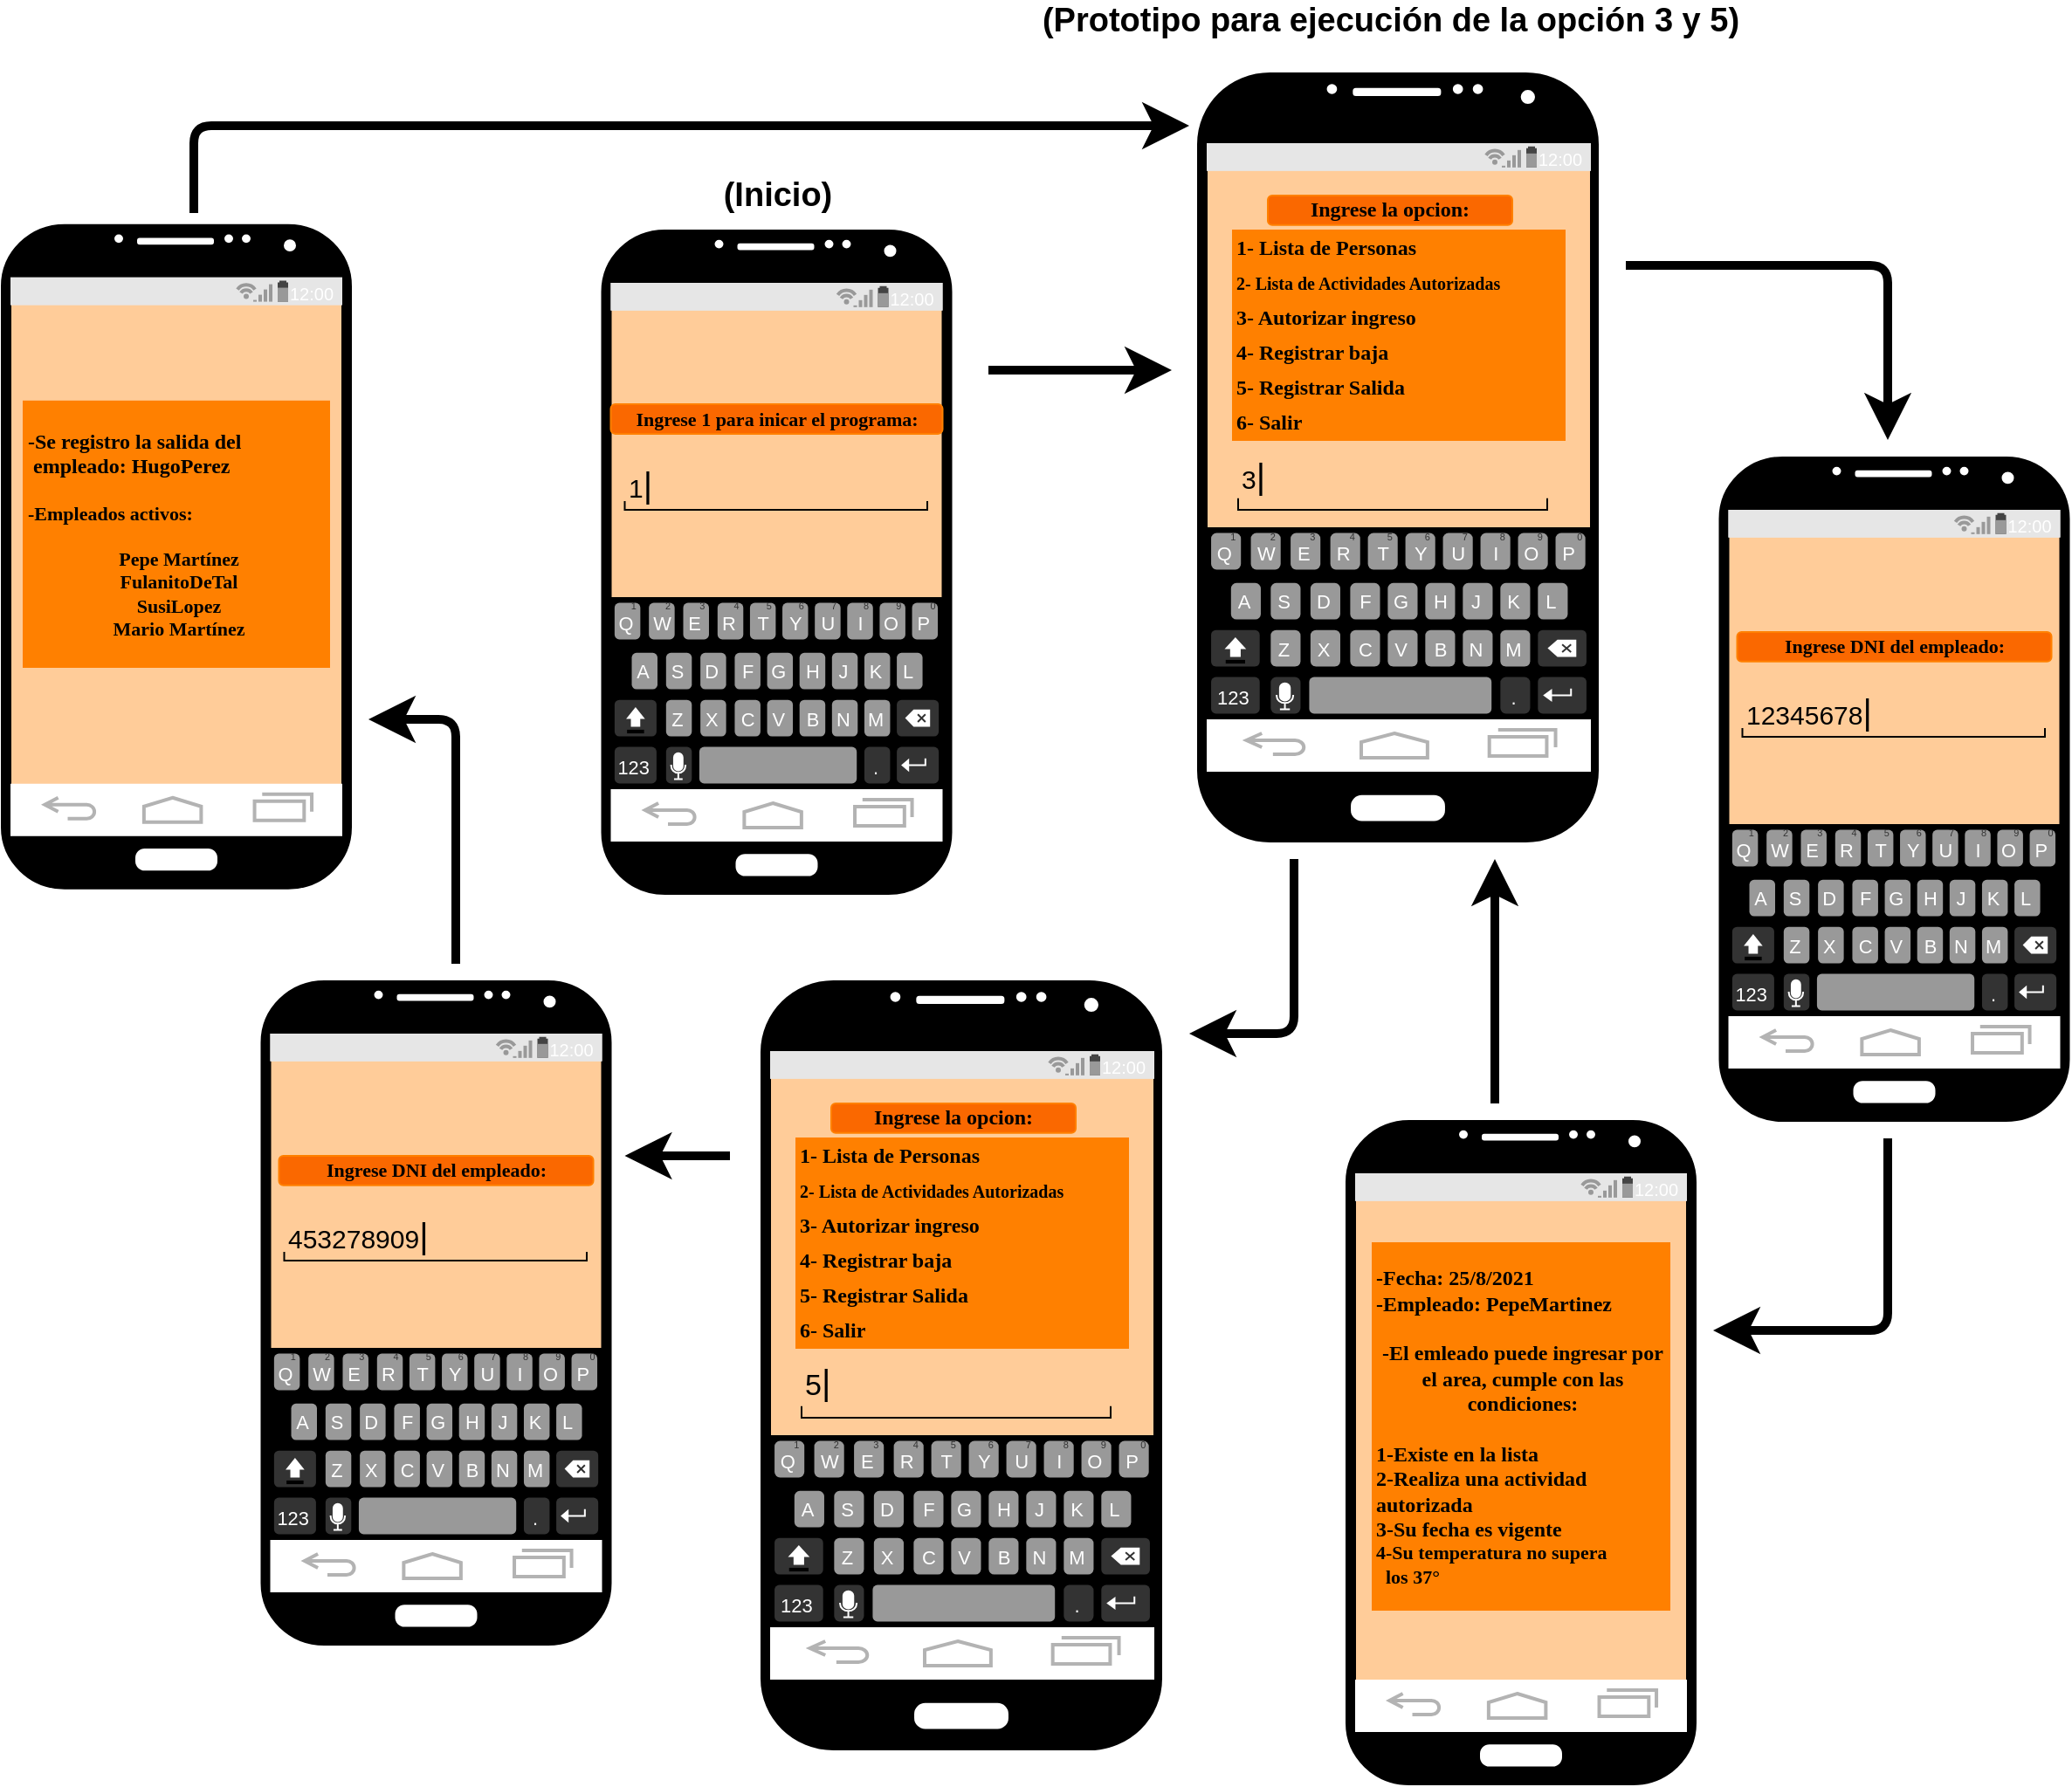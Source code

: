 <mxfile version="14.8.3" type="device"><diagram id="oMSoUyQIn_OSTdulD3aR" name="Page-1"><mxGraphModel dx="2067" dy="1812" grid="1" gridSize="10" guides="1" tooltips="1" connect="1" arrows="1" fold="1" page="1" pageScale="1" pageWidth="827" pageHeight="1169" math="0" shadow="0"><root><mxCell id="0"/><mxCell id="1" parent="0"/><mxCell id="v7MThP7BQ5pMdIxvrV3k-1" value="" style="verticalLabelPosition=bottom;verticalAlign=top;html=1;shadow=0;dashed=0;strokeWidth=1;shape=mxgraph.android.phone2;fontColor=#333333;fillColor=#000000;" parent="1" vertex="1"><mxGeometry x="-196.25" y="130" width="200" height="380" as="geometry"/></mxCell><mxCell id="iAss60L_p7hu2wlEiDMl-1" value="" style="swimlane;startSize=0;strokeColor=none;fillColor=#FF0000;" parent="1" vertex="1"><mxGeometry x="-191.25" y="160" width="210" height="320" as="geometry"/></mxCell><mxCell id="iAss60L_p7hu2wlEiDMl-2" value="" style="whiteSpace=wrap;html=1;fillColor=#FFCC99;" parent="iAss60L_p7hu2wlEiDMl-1" vertex="1"><mxGeometry width="190" height="320" as="geometry"/></mxCell><mxCell id="v7MThP7BQ5pMdIxvrV3k-7" value="" style="verticalLabelPosition=bottom;verticalAlign=top;html=1;shadow=0;dashed=0;strokeWidth=2;shape=mxgraph.android.navigation_bar_1;fillColor=#FFFFFF;strokeColor=#B3B3B3;" parent="iAss60L_p7hu2wlEiDMl-1" vertex="1"><mxGeometry y="290" width="190" height="30" as="geometry"/></mxCell><mxCell id="iAss60L_p7hu2wlEiDMl-3" value="&lt;font face=&quot;Comic Sans MS&quot; size=&quot;1&quot;&gt;&lt;b style=&quot;font-size: 11px&quot;&gt;Ingrese 1 para inicar el programa:&lt;/b&gt;&lt;/font&gt;" style="text;html=1;strokeColor=none;fillColor=none;align=center;verticalAlign=middle;whiteSpace=wrap;rounded=0;" parent="iAss60L_p7hu2wlEiDMl-1" vertex="1"><mxGeometry x="-8.75" y="60" width="207.5" height="36" as="geometry"/></mxCell><mxCell id="iAss60L_p7hu2wlEiDMl-5" value="" style="verticalLabelPosition=bottom;verticalAlign=top;html=1;shadow=0;dashed=0;strokeWidth=1;shape=mxgraph.android.keyboard;fillColor=#E6E6E6;strokeColor=#B3B3B3;" parent="iAss60L_p7hu2wlEiDMl-1" vertex="1"><mxGeometry y="180" width="190" height="110" as="geometry"/></mxCell><mxCell id="iAss60L_p7hu2wlEiDMl-43" value="&lt;b style=&quot;font-family: &amp;#34;comic sans ms&amp;#34; ; font-size: 11px&quot;&gt;Ingrese 1 para inicar el programa:&lt;/b&gt;" style="rounded=1;html=1;shadow=0;dashed=0;whiteSpace=wrap;fontSize=10;fillColor=#fa6800;align=center;fontColor=#000000;strokeColor=#FF8000;" parent="iAss60L_p7hu2wlEiDMl-1" vertex="1"><mxGeometry y="69.56" width="190" height="16.88" as="geometry"/></mxCell><mxCell id="iAss60L_p7hu2wlEiDMl-4" value="" style="strokeWidth=1;html=1;shadow=0;dashed=0;shape=mxgraph.android.statusBar;align=center;fontColor=#ffffff;fontSize=10;fillColor=#E6E6E6;strokeColor=#999999;" parent="1" vertex="1"><mxGeometry x="-191.25" y="160" width="190" height="15.82" as="geometry"/></mxCell><mxCell id="iAss60L_p7hu2wlEiDMl-6" value="&lt;font style=&quot;font-size: 15px&quot;&gt;1&lt;/font&gt;&lt;font style=&quot;font-size: 20px&quot;&gt;|&lt;/font&gt;" style="strokeWidth=1;html=1;shadow=0;shape=mxgraph.android.textfield;align=left;pointerEvents=1;fillColor=#E6E6E6;" parent="1" vertex="1"><mxGeometry x="-183.25" y="260" width="173.25" height="30" as="geometry"/></mxCell><mxCell id="iAss60L_p7hu2wlEiDMl-16" value="" style="verticalLabelPosition=bottom;verticalAlign=top;html=1;shadow=0;dashed=0;strokeWidth=1;shape=mxgraph.android.phone2;fontColor=#333333;fillColor=#000000;" parent="1" vertex="1"><mxGeometry x="145" y="40" width="229" height="440" as="geometry"/></mxCell><mxCell id="iAss60L_p7hu2wlEiDMl-17" value="" style="swimlane;startSize=0;strokeColor=none;fillColor=#FF0000;" parent="1" vertex="1"><mxGeometry x="140" y="130" width="230" height="320" as="geometry"/></mxCell><mxCell id="iAss60L_p7hu2wlEiDMl-18" value="" style="whiteSpace=wrap;html=1;fillColor=#FFCC99;" parent="iAss60L_p7hu2wlEiDMl-17" vertex="1"><mxGeometry x="10" y="-45" width="220" height="355" as="geometry"/></mxCell><mxCell id="iAss60L_p7hu2wlEiDMl-22" value="" style="strokeWidth=1;html=1;shadow=0;dashed=0;shape=mxgraph.android.statusBar;align=center;fontColor=#ffffff;fontSize=10;fillColor=#E6E6E6;strokeColor=#999999;" parent="iAss60L_p7hu2wlEiDMl-17" vertex="1"><mxGeometry x="10" y="-50" width="220" height="15.82" as="geometry"/></mxCell><mxCell id="iAss60L_p7hu2wlEiDMl-19" value="" style="verticalLabelPosition=bottom;verticalAlign=top;html=1;shadow=0;dashed=0;strokeWidth=2;shape=mxgraph.android.navigation_bar_1;fillColor=#FFFFFF;strokeColor=#B3B3B3;" parent="iAss60L_p7hu2wlEiDMl-17" vertex="1"><mxGeometry x="10" y="280" width="220" height="30" as="geometry"/></mxCell><mxCell id="iAss60L_p7hu2wlEiDMl-21" value="" style="verticalLabelPosition=bottom;verticalAlign=top;html=1;shadow=0;dashed=0;strokeWidth=1;shape=mxgraph.android.keyboard;fillColor=#E6E6E6;strokeColor=#B3B3B3;" parent="iAss60L_p7hu2wlEiDMl-17" vertex="1"><mxGeometry x="10" y="170" width="220" height="110" as="geometry"/></mxCell><mxCell id="iAss60L_p7hu2wlEiDMl-25" value="&lt;font face=&quot;Comic Sans MS&quot; size=&quot;1&quot; color=&quot;#000000&quot;&gt;&lt;span style=&quot;font-size: 12px&quot;&gt;&lt;b&gt;1- Lista de Personas&lt;/b&gt;&lt;/span&gt;&lt;/font&gt;" style="whiteSpace=wrap;html=1;shadow=0;dashed=0;fontSize=10;align=left;fontColor=#000000;strokeColor=#FF8000;fillColor=#FF8000;" parent="iAss60L_p7hu2wlEiDMl-17" vertex="1"><mxGeometry x="25" width="190" height="20" as="geometry"/></mxCell><mxCell id="iAss60L_p7hu2wlEiDMl-28" value="&lt;font face=&quot;Comic Sans MS&quot; size=&quot;1&quot; color=&quot;#000000&quot;&gt;&lt;b style=&quot;font-size: 12px&quot;&gt;4- Registrar baja&lt;/b&gt;&lt;/font&gt;" style="whiteSpace=wrap;html=1;shadow=0;dashed=0;fontSize=10;align=left;fontColor=#000000;strokeColor=#FF8000;fillColor=#FF8000;" parent="iAss60L_p7hu2wlEiDMl-17" vertex="1"><mxGeometry x="25" y="60" width="190" height="20" as="geometry"/></mxCell><mxCell id="iAss60L_p7hu2wlEiDMl-29" value="&lt;font face=&quot;Comic Sans MS&quot; size=&quot;1&quot; color=&quot;#000000&quot;&gt;&lt;b style=&quot;font-size: 12px&quot;&gt;5- Registrar Salida&lt;/b&gt;&lt;/font&gt;" style="whiteSpace=wrap;html=1;shadow=0;dashed=0;fontSize=10;align=left;fontColor=#000000;strokeColor=#FF8000;fillColor=#FF8000;" parent="iAss60L_p7hu2wlEiDMl-17" vertex="1"><mxGeometry x="25" y="80" width="190" height="20" as="geometry"/></mxCell><mxCell id="iAss60L_p7hu2wlEiDMl-30" value="&lt;font face=&quot;Comic Sans MS&quot; size=&quot;1&quot; color=&quot;#000000&quot;&gt;&lt;b style=&quot;font-size: 12px&quot;&gt;6- Salir&lt;/b&gt;&lt;/font&gt;" style="whiteSpace=wrap;html=1;shadow=0;dashed=0;fontSize=10;align=left;fontColor=#000000;strokeColor=#FF8000;fillColor=#FF8000;" parent="iAss60L_p7hu2wlEiDMl-17" vertex="1"><mxGeometry x="25" y="100" width="190" height="20" as="geometry"/></mxCell><mxCell id="iAss60L_p7hu2wlEiDMl-32" value="&lt;font face=&quot;Comic Sans MS&quot; size=&quot;1&quot; color=&quot;#000000&quot;&gt;&lt;span style=&quot;font-size: 12px&quot;&gt;&lt;b&gt;1- Lista de Personas&lt;/b&gt;&lt;/span&gt;&lt;/font&gt;" style="whiteSpace=wrap;html=1;shadow=0;dashed=0;fontSize=10;align=left;fontColor=#000000;strokeColor=#FF8000;fillColor=#FF8000;" parent="iAss60L_p7hu2wlEiDMl-17" vertex="1"><mxGeometry x="25" width="190" height="20" as="geometry"/></mxCell><mxCell id="iAss60L_p7hu2wlEiDMl-33" value="&lt;font face=&quot;Comic Sans MS&quot; size=&quot;1&quot; color=&quot;#000000&quot;&gt;&lt;b&gt;2- Lista de Actividades Autorizadas&lt;/b&gt;&lt;/font&gt;" style="whiteSpace=wrap;html=1;shadow=0;dashed=0;fontSize=10;align=left;fontColor=#000000;strokeColor=#FF8000;fillColor=#FF8000;" parent="iAss60L_p7hu2wlEiDMl-17" vertex="1"><mxGeometry x="25" y="20" width="190" height="20" as="geometry"/></mxCell><mxCell id="iAss60L_p7hu2wlEiDMl-34" value="&lt;font face=&quot;Comic Sans MS&quot; size=&quot;1&quot; color=&quot;#000000&quot;&gt;&lt;b style=&quot;font-size: 12px&quot;&gt;3- Autorizar ingreso&lt;/b&gt;&lt;/font&gt;" style="whiteSpace=wrap;html=1;shadow=0;dashed=0;fontSize=10;align=left;fontColor=#000000;strokeColor=#FF8000;fillColor=#FF8000;" parent="iAss60L_p7hu2wlEiDMl-17" vertex="1"><mxGeometry x="25" y="40" width="190" height="20" as="geometry"/></mxCell><mxCell id="iAss60L_p7hu2wlEiDMl-35" value="&lt;font face=&quot;Comic Sans MS&quot; size=&quot;1&quot; color=&quot;#000000&quot;&gt;&lt;b style=&quot;font-size: 12px&quot;&gt;4- Registrar baja&lt;/b&gt;&lt;/font&gt;" style="whiteSpace=wrap;html=1;shadow=0;dashed=0;fontSize=10;align=left;fontColor=#000000;strokeColor=#FF8000;fillColor=#FF8000;" parent="iAss60L_p7hu2wlEiDMl-17" vertex="1"><mxGeometry x="25" y="60" width="190" height="20" as="geometry"/></mxCell><mxCell id="iAss60L_p7hu2wlEiDMl-36" value="&lt;font face=&quot;Comic Sans MS&quot; size=&quot;1&quot; color=&quot;#000000&quot;&gt;&lt;span style=&quot;font-size: 12px&quot;&gt;&lt;b&gt;1- Lista de Personas&lt;/b&gt;&lt;/span&gt;&lt;/font&gt;" style="whiteSpace=wrap;html=1;shadow=0;dashed=0;fontSize=10;align=left;fontColor=#000000;strokeColor=#FF8000;fillColor=#FF8000;" parent="iAss60L_p7hu2wlEiDMl-17" vertex="1"><mxGeometry x="25" width="190" height="20" as="geometry"/></mxCell><mxCell id="iAss60L_p7hu2wlEiDMl-37" value="&lt;font face=&quot;Comic Sans MS&quot; size=&quot;1&quot; color=&quot;#000000&quot;&gt;&lt;b&gt;2- Lista de Actividades Autorizadas&lt;/b&gt;&lt;/font&gt;" style="whiteSpace=wrap;html=1;shadow=0;dashed=0;fontSize=10;align=left;fontColor=#000000;strokeColor=#FF8000;fillColor=#FF8000;" parent="iAss60L_p7hu2wlEiDMl-17" vertex="1"><mxGeometry x="25" y="20" width="190" height="20" as="geometry"/></mxCell><mxCell id="iAss60L_p7hu2wlEiDMl-38" value="&lt;font face=&quot;Comic Sans MS&quot; size=&quot;1&quot; color=&quot;#000000&quot;&gt;&lt;b style=&quot;font-size: 12px&quot;&gt;3- Autorizar ingreso&lt;/b&gt;&lt;/font&gt;" style="whiteSpace=wrap;html=1;shadow=0;dashed=0;fontSize=10;align=left;fontColor=#000000;strokeColor=#FF8000;fillColor=#FF8000;" parent="iAss60L_p7hu2wlEiDMl-17" vertex="1"><mxGeometry x="25" y="40" width="190" height="20" as="geometry"/></mxCell><mxCell id="iAss60L_p7hu2wlEiDMl-39" value="&lt;font face=&quot;Comic Sans MS&quot; size=&quot;1&quot; color=&quot;#000000&quot;&gt;&lt;b style=&quot;font-size: 12px&quot;&gt;4- Registrar baja&lt;/b&gt;&lt;/font&gt;" style="whiteSpace=wrap;html=1;shadow=0;dashed=0;fontSize=10;align=left;fontColor=#000000;strokeColor=#FF8000;fillColor=#FF8000;" parent="iAss60L_p7hu2wlEiDMl-17" vertex="1"><mxGeometry x="25" y="60" width="190" height="20" as="geometry"/></mxCell><mxCell id="iAss60L_p7hu2wlEiDMl-40" value="&lt;font face=&quot;Comic Sans MS&quot; size=&quot;1&quot; color=&quot;#000000&quot;&gt;&lt;b style=&quot;font-size: 12px&quot;&gt;5- Registrar Salida&lt;/b&gt;&lt;/font&gt;" style="whiteSpace=wrap;html=1;shadow=0;dashed=0;fontSize=10;align=left;fontColor=#000000;strokeColor=#FF8000;fillColor=#FF8000;" parent="iAss60L_p7hu2wlEiDMl-17" vertex="1"><mxGeometry x="25" y="80" width="190" height="20" as="geometry"/></mxCell><mxCell id="iAss60L_p7hu2wlEiDMl-26" value="&lt;font face=&quot;Comic Sans MS&quot; size=&quot;1&quot; color=&quot;#000000&quot;&gt;&lt;b&gt;2- Lista de Actividades Autorizadas&lt;/b&gt;&lt;/font&gt;" style="whiteSpace=wrap;html=1;shadow=0;dashed=0;fontSize=10;align=left;fontColor=#000000;strokeColor=#FF8000;fillColor=#FF8000;" parent="iAss60L_p7hu2wlEiDMl-17" vertex="1"><mxGeometry x="25" y="20" width="190" height="20" as="geometry"/></mxCell><mxCell id="iAss60L_p7hu2wlEiDMl-27" value="&lt;font face=&quot;Comic Sans MS&quot; size=&quot;1&quot; color=&quot;#000000&quot;&gt;&lt;b style=&quot;font-size: 12px&quot;&gt;3- Autorizar ingreso&lt;/b&gt;&lt;/font&gt;" style="whiteSpace=wrap;html=1;shadow=0;dashed=0;fontSize=10;align=left;fontColor=#000000;strokeColor=#FF8000;fillColor=#FF8000;" parent="iAss60L_p7hu2wlEiDMl-17" vertex="1"><mxGeometry x="25" y="40" width="190" height="20" as="geometry"/></mxCell><mxCell id="iAss60L_p7hu2wlEiDMl-23" value="&lt;font style=&quot;font-size: 15px&quot;&gt;3&lt;/font&gt;&lt;font style=&quot;font-size: 20px&quot;&gt;|&lt;/font&gt;" style="strokeWidth=1;html=1;shadow=0;shape=mxgraph.android.textfield;align=left;pointerEvents=1;fillColor=#E6E6E6;" parent="1" vertex="1"><mxGeometry x="168" y="250" width="177" height="40" as="geometry"/></mxCell><mxCell id="iAss60L_p7hu2wlEiDMl-42" value="&lt;b style=&quot;color: rgb(0 , 0 , 0) ; font-family: &amp;#34;comic sans ms&amp;#34; ; font-size: 12px&quot;&gt;Ingrese la opcion:&lt;/b&gt;" style="rounded=1;html=1;shadow=0;dashed=0;whiteSpace=wrap;fontSize=10;fillColor=#fa6800;align=center;fontColor=#000000;strokeColor=#FF8000;" parent="1" vertex="1"><mxGeometry x="185" y="110" width="140" height="16.88" as="geometry"/></mxCell><mxCell id="iAss60L_p7hu2wlEiDMl-45" value="" style="verticalLabelPosition=bottom;verticalAlign=top;html=1;shadow=0;dashed=0;strokeWidth=1;shape=mxgraph.android.phone2;fontColor=#333333;fillColor=#000000;" parent="1" vertex="1"><mxGeometry x="443.75" y="260" width="200" height="380" as="geometry"/></mxCell><mxCell id="iAss60L_p7hu2wlEiDMl-46" value="" style="whiteSpace=wrap;html=1;fillColor=#FFCC99;" parent="1" vertex="1"><mxGeometry x="448.75" y="290" width="190" height="320" as="geometry"/></mxCell><mxCell id="iAss60L_p7hu2wlEiDMl-47" value="" style="verticalLabelPosition=bottom;verticalAlign=top;html=1;shadow=0;dashed=0;strokeWidth=2;shape=mxgraph.android.navigation_bar_1;fillColor=#FFFFFF;strokeColor=#B3B3B3;" parent="1" vertex="1"><mxGeometry x="448.75" y="580" width="190" height="30" as="geometry"/></mxCell><mxCell id="iAss60L_p7hu2wlEiDMl-49" value="" style="verticalLabelPosition=bottom;verticalAlign=top;html=1;shadow=0;dashed=0;strokeWidth=1;shape=mxgraph.android.keyboard;fillColor=#E6E6E6;strokeColor=#B3B3B3;" parent="1" vertex="1"><mxGeometry x="448.75" y="470" width="190" height="110" as="geometry"/></mxCell><mxCell id="iAss60L_p7hu2wlEiDMl-50" value="&lt;font face=&quot;comic sans ms&quot;&gt;&lt;span style=&quot;font-size: 11px&quot;&gt;&lt;b&gt;Ingrese DNI del empleado:&lt;/b&gt;&lt;/span&gt;&lt;/font&gt;" style="rounded=1;html=1;shadow=0;dashed=0;whiteSpace=wrap;fontSize=10;fillColor=#fa6800;align=center;fontColor=#000000;strokeColor=#FF8000;" parent="1" vertex="1"><mxGeometry x="453.75" y="360" width="180" height="16.88" as="geometry"/></mxCell><mxCell id="iAss60L_p7hu2wlEiDMl-51" value="" style="strokeWidth=1;html=1;shadow=0;dashed=0;shape=mxgraph.android.statusBar;align=center;fontColor=#ffffff;fontSize=10;fillColor=#E6E6E6;strokeColor=#999999;" parent="1" vertex="1"><mxGeometry x="448.75" y="290" width="190" height="15.82" as="geometry"/></mxCell><mxCell id="iAss60L_p7hu2wlEiDMl-52" value="&lt;font style=&quot;font-size: 15px&quot;&gt;12345678&lt;/font&gt;&lt;font style=&quot;font-size: 20px&quot;&gt;|&lt;/font&gt;" style="strokeWidth=1;html=1;shadow=0;shape=mxgraph.android.textfield;align=left;pointerEvents=1;fillColor=#E6E6E6;" parent="1" vertex="1"><mxGeometry x="456.75" y="390" width="173.25" height="30" as="geometry"/></mxCell><mxCell id="iAss60L_p7hu2wlEiDMl-55" value="" style="verticalLabelPosition=bottom;verticalAlign=top;html=1;shadow=0;dashed=0;strokeWidth=1;shape=mxgraph.android.phone2;fontColor=#333333;fillColor=#000000;" parent="1" vertex="1"><mxGeometry x="230" y="640" width="200" height="380" as="geometry"/></mxCell><mxCell id="iAss60L_p7hu2wlEiDMl-56" value="" style="whiteSpace=wrap;html=1;fillColor=#FFCC99;" parent="1" vertex="1"><mxGeometry x="235" y="670" width="190" height="320" as="geometry"/></mxCell><mxCell id="iAss60L_p7hu2wlEiDMl-57" value="" style="verticalLabelPosition=bottom;verticalAlign=top;html=1;shadow=0;dashed=0;strokeWidth=2;shape=mxgraph.android.navigation_bar_1;fillColor=#FFFFFF;strokeColor=#B3B3B3;" parent="1" vertex="1"><mxGeometry x="235" y="960" width="190" height="30" as="geometry"/></mxCell><mxCell id="iAss60L_p7hu2wlEiDMl-60" value="" style="strokeWidth=1;html=1;shadow=0;dashed=0;shape=mxgraph.android.statusBar;align=center;fontColor=#ffffff;fontSize=10;fillColor=#E6E6E6;strokeColor=#999999;" parent="1" vertex="1"><mxGeometry x="235" y="670" width="190" height="15.82" as="geometry"/></mxCell><mxCell id="iAss60L_p7hu2wlEiDMl-64" value="&lt;div&gt;&lt;b style=&quot;font-family: &amp;#34;comic sans ms&amp;#34; ; font-size: 12px&quot;&gt;-Fecha: 25/8/2021&amp;nbsp;&lt;/b&gt;&lt;/div&gt;&lt;div style=&quot;font-size: 12px&quot;&gt;&lt;font face=&quot;comic sans ms&quot;&gt;&lt;b&gt;-Empleado: PepeMartinez&lt;/b&gt;&lt;/font&gt;&lt;/div&gt;&lt;div style=&quot;font-size: 12px&quot;&gt;&lt;font face=&quot;comic sans ms&quot;&gt;&lt;b&gt;&lt;br&gt;&lt;/b&gt;&lt;/font&gt;&lt;/div&gt;&lt;div style=&quot;text-align: center&quot;&gt;&lt;font face=&quot;comic sans ms&quot;&gt;&lt;span style=&quot;font-size: 12px&quot;&gt;&lt;b&gt;-El emleado puede ingresar por el area, cumple con las condiciones:&lt;/b&gt;&lt;/span&gt;&lt;/font&gt;&lt;/div&gt;&lt;div&gt;&lt;font face=&quot;comic sans ms&quot;&gt;&lt;span style=&quot;font-size: 12px&quot;&gt;&lt;b&gt;&lt;br&gt;&lt;/b&gt;&lt;/span&gt;&lt;/font&gt;&lt;/div&gt;&lt;div&gt;&lt;font face=&quot;comic sans ms&quot;&gt;&lt;span style=&quot;font-size: 12px&quot;&gt;&lt;b&gt;1-Existe en la lista&lt;/b&gt;&lt;/span&gt;&lt;/font&gt;&lt;/div&gt;&lt;div&gt;&lt;font face=&quot;comic sans ms&quot;&gt;&lt;span style=&quot;font-size: 12px&quot;&gt;&lt;b&gt;2-Realiza una actividad autorizada&lt;/b&gt;&lt;/span&gt;&lt;/font&gt;&lt;/div&gt;&lt;div&gt;&lt;font face=&quot;comic sans ms&quot;&gt;&lt;span style=&quot;font-size: 12px&quot;&gt;&lt;b&gt;3-Su fecha es vigente&lt;/b&gt;&lt;/span&gt;&lt;/font&gt;&lt;/div&gt;&lt;div&gt;&lt;font face=&quot;comic sans ms&quot; size=&quot;1&quot;&gt;&lt;b style=&quot;font-size: 11px&quot;&gt;4-Su temperatura no supera&amp;nbsp; &amp;nbsp; &amp;nbsp; &amp;nbsp; &amp;nbsp; &amp;nbsp; &amp;nbsp; los 37°&lt;/b&gt;&lt;/font&gt;&lt;/div&gt;" style="whiteSpace=wrap;html=1;shadow=0;dashed=0;fontSize=10;align=left;fontColor=#000000;strokeColor=#FF8000;fillColor=#FF8000;" parent="1" vertex="1"><mxGeometry x="245" y="710" width="170" height="210" as="geometry"/></mxCell><mxCell id="iAss60L_p7hu2wlEiDMl-67" value="" style="verticalLabelPosition=bottom;verticalAlign=top;html=1;shadow=0;dashed=0;strokeWidth=1;shape=mxgraph.android.phone2;fontColor=#333333;fillColor=#000000;" parent="1" vertex="1"><mxGeometry x="-105" y="560" width="229" height="440" as="geometry"/></mxCell><mxCell id="iAss60L_p7hu2wlEiDMl-68" value="" style="swimlane;startSize=0;strokeColor=none;fillColor=#FF0000;" parent="1" vertex="1"><mxGeometry x="-110" y="650" width="230" height="320" as="geometry"/></mxCell><mxCell id="iAss60L_p7hu2wlEiDMl-69" value="" style="whiteSpace=wrap;html=1;fillColor=#FFCC99;" parent="iAss60L_p7hu2wlEiDMl-68" vertex="1"><mxGeometry x="10" y="-45" width="220" height="355" as="geometry"/></mxCell><mxCell id="iAss60L_p7hu2wlEiDMl-70" value="" style="strokeWidth=1;html=1;shadow=0;dashed=0;shape=mxgraph.android.statusBar;align=center;fontColor=#ffffff;fontSize=10;fillColor=#E6E6E6;strokeColor=#999999;" parent="iAss60L_p7hu2wlEiDMl-68" vertex="1"><mxGeometry x="10" y="-50" width="220" height="15.82" as="geometry"/></mxCell><mxCell id="iAss60L_p7hu2wlEiDMl-71" value="" style="verticalLabelPosition=bottom;verticalAlign=top;html=1;shadow=0;dashed=0;strokeWidth=2;shape=mxgraph.android.navigation_bar_1;fillColor=#FFFFFF;strokeColor=#B3B3B3;" parent="iAss60L_p7hu2wlEiDMl-68" vertex="1"><mxGeometry x="10" y="280" width="220" height="30" as="geometry"/></mxCell><mxCell id="iAss60L_p7hu2wlEiDMl-72" value="" style="verticalLabelPosition=bottom;verticalAlign=top;html=1;shadow=0;dashed=0;strokeWidth=1;shape=mxgraph.android.keyboard;fillColor=#E6E6E6;strokeColor=#B3B3B3;" parent="iAss60L_p7hu2wlEiDMl-68" vertex="1"><mxGeometry x="10" y="170" width="220" height="110" as="geometry"/></mxCell><mxCell id="iAss60L_p7hu2wlEiDMl-73" value="&lt;font face=&quot;Comic Sans MS&quot; size=&quot;1&quot; color=&quot;#000000&quot;&gt;&lt;span style=&quot;font-size: 12px&quot;&gt;&lt;b&gt;1- Lista de Personas&lt;/b&gt;&lt;/span&gt;&lt;/font&gt;" style="whiteSpace=wrap;html=1;shadow=0;dashed=0;fontSize=10;align=left;fontColor=#000000;strokeColor=#FF8000;fillColor=#FF8000;" parent="iAss60L_p7hu2wlEiDMl-68" vertex="1"><mxGeometry x="25" width="190" height="20" as="geometry"/></mxCell><mxCell id="iAss60L_p7hu2wlEiDMl-74" value="&lt;font face=&quot;Comic Sans MS&quot; size=&quot;1&quot; color=&quot;#000000&quot;&gt;&lt;b style=&quot;font-size: 12px&quot;&gt;4- Registrar baja&lt;/b&gt;&lt;/font&gt;" style="whiteSpace=wrap;html=1;shadow=0;dashed=0;fontSize=10;align=left;fontColor=#000000;strokeColor=#FF8000;fillColor=#FF8000;" parent="iAss60L_p7hu2wlEiDMl-68" vertex="1"><mxGeometry x="25" y="60" width="190" height="20" as="geometry"/></mxCell><mxCell id="iAss60L_p7hu2wlEiDMl-75" value="&lt;font face=&quot;Comic Sans MS&quot; size=&quot;1&quot; color=&quot;#000000&quot;&gt;&lt;b style=&quot;font-size: 12px&quot;&gt;5- Registrar Salida&lt;/b&gt;&lt;/font&gt;" style="whiteSpace=wrap;html=1;shadow=0;dashed=0;fontSize=10;align=left;fontColor=#000000;strokeColor=#FF8000;fillColor=#FF8000;" parent="iAss60L_p7hu2wlEiDMl-68" vertex="1"><mxGeometry x="25" y="80" width="190" height="20" as="geometry"/></mxCell><mxCell id="iAss60L_p7hu2wlEiDMl-76" value="&lt;font face=&quot;Comic Sans MS&quot; size=&quot;1&quot; color=&quot;#000000&quot;&gt;&lt;b style=&quot;font-size: 12px&quot;&gt;6- Salir&lt;/b&gt;&lt;/font&gt;" style="whiteSpace=wrap;html=1;shadow=0;dashed=0;fontSize=10;align=left;fontColor=#000000;strokeColor=#FF8000;fillColor=#FF8000;" parent="iAss60L_p7hu2wlEiDMl-68" vertex="1"><mxGeometry x="25" y="100" width="190" height="20" as="geometry"/></mxCell><mxCell id="iAss60L_p7hu2wlEiDMl-77" value="&lt;font face=&quot;Comic Sans MS&quot; size=&quot;1&quot; color=&quot;#000000&quot;&gt;&lt;span style=&quot;font-size: 12px&quot;&gt;&lt;b&gt;1- Lista de Personas&lt;/b&gt;&lt;/span&gt;&lt;/font&gt;" style="whiteSpace=wrap;html=1;shadow=0;dashed=0;fontSize=10;align=left;fontColor=#000000;strokeColor=#FF8000;fillColor=#FF8000;" parent="iAss60L_p7hu2wlEiDMl-68" vertex="1"><mxGeometry x="25" width="190" height="20" as="geometry"/></mxCell><mxCell id="iAss60L_p7hu2wlEiDMl-78" value="&lt;font face=&quot;Comic Sans MS&quot; size=&quot;1&quot; color=&quot;#000000&quot;&gt;&lt;b&gt;2- Lista de Actividades Autorizadas&lt;/b&gt;&lt;/font&gt;" style="whiteSpace=wrap;html=1;shadow=0;dashed=0;fontSize=10;align=left;fontColor=#000000;strokeColor=#FF8000;fillColor=#FF8000;" parent="iAss60L_p7hu2wlEiDMl-68" vertex="1"><mxGeometry x="25" y="20" width="190" height="20" as="geometry"/></mxCell><mxCell id="iAss60L_p7hu2wlEiDMl-79" value="&lt;font face=&quot;Comic Sans MS&quot; size=&quot;1&quot; color=&quot;#000000&quot;&gt;&lt;b style=&quot;font-size: 12px&quot;&gt;3- Autorizar ingreso&lt;/b&gt;&lt;/font&gt;" style="whiteSpace=wrap;html=1;shadow=0;dashed=0;fontSize=10;align=left;fontColor=#000000;strokeColor=#FF8000;fillColor=#FF8000;" parent="iAss60L_p7hu2wlEiDMl-68" vertex="1"><mxGeometry x="25" y="40" width="190" height="20" as="geometry"/></mxCell><mxCell id="iAss60L_p7hu2wlEiDMl-80" value="&lt;font face=&quot;Comic Sans MS&quot; size=&quot;1&quot; color=&quot;#000000&quot;&gt;&lt;b style=&quot;font-size: 12px&quot;&gt;4- Registrar baja&lt;/b&gt;&lt;/font&gt;" style="whiteSpace=wrap;html=1;shadow=0;dashed=0;fontSize=10;align=left;fontColor=#000000;strokeColor=#FF8000;fillColor=#FF8000;" parent="iAss60L_p7hu2wlEiDMl-68" vertex="1"><mxGeometry x="25" y="60" width="190" height="20" as="geometry"/></mxCell><mxCell id="iAss60L_p7hu2wlEiDMl-81" value="&lt;font face=&quot;Comic Sans MS&quot; size=&quot;1&quot; color=&quot;#000000&quot;&gt;&lt;span style=&quot;font-size: 12px&quot;&gt;&lt;b&gt;1- Lista de Personas&lt;/b&gt;&lt;/span&gt;&lt;/font&gt;" style="whiteSpace=wrap;html=1;shadow=0;dashed=0;fontSize=10;align=left;fontColor=#000000;strokeColor=#FF8000;fillColor=#FF8000;" parent="iAss60L_p7hu2wlEiDMl-68" vertex="1"><mxGeometry x="25" width="190" height="20" as="geometry"/></mxCell><mxCell id="iAss60L_p7hu2wlEiDMl-82" value="&lt;font face=&quot;Comic Sans MS&quot; size=&quot;1&quot; color=&quot;#000000&quot;&gt;&lt;b&gt;2- Lista de Actividades Autorizadas&lt;/b&gt;&lt;/font&gt;" style="whiteSpace=wrap;html=1;shadow=0;dashed=0;fontSize=10;align=left;fontColor=#000000;strokeColor=#FF8000;fillColor=#FF8000;" parent="iAss60L_p7hu2wlEiDMl-68" vertex="1"><mxGeometry x="25" y="20" width="190" height="20" as="geometry"/></mxCell><mxCell id="iAss60L_p7hu2wlEiDMl-83" value="&lt;font face=&quot;Comic Sans MS&quot; size=&quot;1&quot; color=&quot;#000000&quot;&gt;&lt;b style=&quot;font-size: 12px&quot;&gt;3- Autorizar ingreso&lt;/b&gt;&lt;/font&gt;" style="whiteSpace=wrap;html=1;shadow=0;dashed=0;fontSize=10;align=left;fontColor=#000000;strokeColor=#FF8000;fillColor=#FF8000;" parent="iAss60L_p7hu2wlEiDMl-68" vertex="1"><mxGeometry x="25" y="40" width="190" height="20" as="geometry"/></mxCell><mxCell id="iAss60L_p7hu2wlEiDMl-84" value="&lt;font face=&quot;Comic Sans MS&quot; size=&quot;1&quot; color=&quot;#000000&quot;&gt;&lt;b style=&quot;font-size: 12px&quot;&gt;4- Registrar baja&lt;/b&gt;&lt;/font&gt;" style="whiteSpace=wrap;html=1;shadow=0;dashed=0;fontSize=10;align=left;fontColor=#000000;strokeColor=#FF8000;fillColor=#FF8000;" parent="iAss60L_p7hu2wlEiDMl-68" vertex="1"><mxGeometry x="25" y="60" width="190" height="20" as="geometry"/></mxCell><mxCell id="iAss60L_p7hu2wlEiDMl-85" value="&lt;font face=&quot;Comic Sans MS&quot; size=&quot;1&quot; color=&quot;#000000&quot;&gt;&lt;b style=&quot;font-size: 12px&quot;&gt;5- Registrar Salida&lt;/b&gt;&lt;/font&gt;" style="whiteSpace=wrap;html=1;shadow=0;dashed=0;fontSize=10;align=left;fontColor=#000000;strokeColor=#FF8000;fillColor=#FF8000;" parent="iAss60L_p7hu2wlEiDMl-68" vertex="1"><mxGeometry x="25" y="80" width="190" height="20" as="geometry"/></mxCell><mxCell id="iAss60L_p7hu2wlEiDMl-86" value="&lt;font face=&quot;Comic Sans MS&quot; size=&quot;1&quot; color=&quot;#000000&quot;&gt;&lt;b&gt;2- Lista de Actividades Autorizadas&lt;/b&gt;&lt;/font&gt;" style="whiteSpace=wrap;html=1;shadow=0;dashed=0;fontSize=10;align=left;fontColor=#000000;strokeColor=#FF8000;fillColor=#FF8000;" parent="iAss60L_p7hu2wlEiDMl-68" vertex="1"><mxGeometry x="25" y="20" width="190" height="20" as="geometry"/></mxCell><mxCell id="iAss60L_p7hu2wlEiDMl-87" value="&lt;font face=&quot;Comic Sans MS&quot; size=&quot;1&quot; color=&quot;#000000&quot;&gt;&lt;b style=&quot;font-size: 12px&quot;&gt;3- Autorizar ingreso&lt;/b&gt;&lt;/font&gt;" style="whiteSpace=wrap;html=1;shadow=0;dashed=0;fontSize=10;align=left;fontColor=#000000;strokeColor=#FF8000;fillColor=#FF8000;" parent="iAss60L_p7hu2wlEiDMl-68" vertex="1"><mxGeometry x="25" y="40" width="190" height="20" as="geometry"/></mxCell><mxCell id="iAss60L_p7hu2wlEiDMl-88" value="&lt;font style=&quot;font-size: 17px&quot;&gt;5&lt;/font&gt;&lt;font style=&quot;font-size: 20px&quot;&gt;|&lt;/font&gt;" style="strokeWidth=1;html=1;shadow=0;shape=mxgraph.android.textfield;align=left;pointerEvents=1;fillColor=#E6E6E6;" parent="1" vertex="1"><mxGeometry x="-82" y="770" width="177" height="40" as="geometry"/></mxCell><mxCell id="iAss60L_p7hu2wlEiDMl-89" value="&lt;b style=&quot;color: rgb(0 , 0 , 0) ; font-family: &amp;#34;comic sans ms&amp;#34; ; font-size: 12px&quot;&gt;Ingrese la opcion:&lt;/b&gt;" style="rounded=1;html=1;shadow=0;dashed=0;whiteSpace=wrap;fontSize=10;fillColor=#fa6800;align=center;fontColor=#000000;strokeColor=#FF8000;" parent="1" vertex="1"><mxGeometry x="-65" y="630" width="140" height="16.88" as="geometry"/></mxCell><mxCell id="iAss60L_p7hu2wlEiDMl-92" value="" style="verticalLabelPosition=bottom;verticalAlign=top;html=1;shadow=0;dashed=0;strokeWidth=1;shape=mxgraph.android.phone2;fontColor=#333333;fillColor=#000000;" parent="1" vertex="1"><mxGeometry x="-391.25" y="560" width="200" height="380" as="geometry"/></mxCell><mxCell id="iAss60L_p7hu2wlEiDMl-93" value="" style="whiteSpace=wrap;html=1;fillColor=#FFCC99;" parent="1" vertex="1"><mxGeometry x="-386.25" y="590" width="190" height="320" as="geometry"/></mxCell><mxCell id="iAss60L_p7hu2wlEiDMl-94" value="" style="verticalLabelPosition=bottom;verticalAlign=top;html=1;shadow=0;dashed=0;strokeWidth=2;shape=mxgraph.android.navigation_bar_1;fillColor=#FFFFFF;strokeColor=#B3B3B3;" parent="1" vertex="1"><mxGeometry x="-386.25" y="880" width="190" height="30" as="geometry"/></mxCell><mxCell id="iAss60L_p7hu2wlEiDMl-95" value="" style="verticalLabelPosition=bottom;verticalAlign=top;html=1;shadow=0;dashed=0;strokeWidth=1;shape=mxgraph.android.keyboard;fillColor=#E6E6E6;strokeColor=#B3B3B3;" parent="1" vertex="1"><mxGeometry x="-386.25" y="770" width="190" height="110" as="geometry"/></mxCell><mxCell id="iAss60L_p7hu2wlEiDMl-96" value="&lt;font face=&quot;comic sans ms&quot;&gt;&lt;span style=&quot;font-size: 11px&quot;&gt;&lt;b&gt;Ingrese DNI del empleado:&lt;/b&gt;&lt;/span&gt;&lt;/font&gt;" style="rounded=1;html=1;shadow=0;dashed=0;whiteSpace=wrap;fontSize=10;fillColor=#fa6800;align=center;fontColor=#000000;strokeColor=#FF8000;" parent="1" vertex="1"><mxGeometry x="-381.25" y="660" width="180" height="16.88" as="geometry"/></mxCell><mxCell id="iAss60L_p7hu2wlEiDMl-97" value="" style="strokeWidth=1;html=1;shadow=0;dashed=0;shape=mxgraph.android.statusBar;align=center;fontColor=#ffffff;fontSize=10;fillColor=#E6E6E6;strokeColor=#999999;" parent="1" vertex="1"><mxGeometry x="-386.25" y="590" width="190" height="15.82" as="geometry"/></mxCell><mxCell id="iAss60L_p7hu2wlEiDMl-98" value="&lt;font style=&quot;font-size: 15px&quot;&gt;&lt;font style=&quot;vertical-align: inherit&quot;&gt;&lt;font style=&quot;vertical-align: inherit&quot;&gt;453278909&lt;/font&gt;&lt;/font&gt;&lt;/font&gt;&lt;font style=&quot;font-size: 20px&quot;&gt;&lt;font style=&quot;vertical-align: inherit&quot;&gt;&lt;font style=&quot;vertical-align: inherit&quot;&gt;|&lt;/font&gt;&lt;/font&gt;&lt;/font&gt;" style="strokeWidth=1;html=1;shadow=0;shape=mxgraph.android.textfield;align=left;pointerEvents=1;fillColor=#E6E6E6;" parent="1" vertex="1"><mxGeometry x="-378.25" y="690" width="173.25" height="30" as="geometry"/></mxCell><mxCell id="oI4bjoMEC3YLt0niMfD_-1" value="" style="verticalLabelPosition=bottom;verticalAlign=top;html=1;shadow=0;dashed=0;strokeWidth=1;shape=mxgraph.android.phone2;fontColor=#333333;fillColor=#000000;" vertex="1" parent="1"><mxGeometry x="-540" y="126.88" width="200" height="380" as="geometry"/></mxCell><mxCell id="oI4bjoMEC3YLt0niMfD_-2" value="" style="whiteSpace=wrap;html=1;fillColor=#FFCC99;" vertex="1" parent="1"><mxGeometry x="-535" y="156.88" width="190" height="320" as="geometry"/></mxCell><mxCell id="oI4bjoMEC3YLt0niMfD_-3" value="" style="verticalLabelPosition=bottom;verticalAlign=top;html=1;shadow=0;dashed=0;strokeWidth=2;shape=mxgraph.android.navigation_bar_1;fillColor=#FFFFFF;strokeColor=#B3B3B3;" vertex="1" parent="1"><mxGeometry x="-535" y="446.88" width="190" height="30" as="geometry"/></mxCell><mxCell id="oI4bjoMEC3YLt0niMfD_-6" value="" style="strokeWidth=1;html=1;shadow=0;dashed=0;shape=mxgraph.android.statusBar;align=center;fontColor=#ffffff;fontSize=10;fillColor=#E6E6E6;strokeColor=#999999;" vertex="1" parent="1"><mxGeometry x="-535" y="156.88" width="190" height="15.82" as="geometry"/></mxCell><mxCell id="oI4bjoMEC3YLt0niMfD_-9" value="&lt;div&gt;&lt;font face=&quot;comic sans ms&quot;&gt;&lt;b&gt;&lt;font style=&quot;vertical-align: inherit&quot;&gt;&lt;font style=&quot;vertical-align: inherit&quot;&gt;&lt;font style=&quot;vertical-align: inherit&quot;&gt;&lt;font style=&quot;vertical-align: inherit ; font-size: 12px&quot;&gt;-Se registro la salida del&amp;nbsp; &amp;nbsp; &amp;nbsp; &amp;nbsp;empleado: HugoPerez&lt;/font&gt;&lt;/font&gt;&lt;/font&gt;&lt;/font&gt;&lt;/b&gt;&lt;/font&gt;&lt;/div&gt;&lt;div style=&quot;text-align: center&quot;&gt;&lt;font face=&quot;comic sans ms&quot;&gt;&lt;span style=&quot;font-size: 11px&quot;&gt;&lt;b&gt;&lt;br&gt;&lt;/b&gt;&lt;/span&gt;&lt;/font&gt;&lt;/div&gt;&lt;div&gt;&lt;font face=&quot;comic sans ms&quot;&gt;&lt;span style=&quot;font-size: 11px&quot;&gt;&lt;b&gt;&lt;font style=&quot;vertical-align: inherit&quot;&gt;&lt;font style=&quot;vertical-align: inherit&quot;&gt;&lt;font style=&quot;vertical-align: inherit&quot;&gt;&lt;font style=&quot;vertical-align: inherit&quot;&gt;-Empleados activos:&lt;/font&gt;&lt;/font&gt;&lt;/font&gt;&lt;/font&gt;&lt;/b&gt;&lt;/span&gt;&lt;/font&gt;&lt;/div&gt;&lt;div style=&quot;text-align: center&quot;&gt;&lt;font face=&quot;comic sans ms&quot;&gt;&lt;span style=&quot;font-size: 11px&quot;&gt;&lt;b&gt;&lt;font style=&quot;vertical-align: inherit&quot;&gt;&lt;font style=&quot;vertical-align: inherit&quot;&gt;&lt;font style=&quot;vertical-align: inherit&quot;&gt;&lt;font style=&quot;vertical-align: inherit&quot;&gt;&lt;br&gt;&lt;/font&gt;&lt;/font&gt;&lt;/font&gt;&lt;/font&gt;&lt;/b&gt;&lt;/span&gt;&lt;/font&gt;&lt;/div&gt;&lt;div style=&quot;text-align: center&quot;&gt;&lt;font face=&quot;comic sans ms&quot;&gt;&lt;span style=&quot;font-size: 11px&quot;&gt;&lt;b&gt;&lt;font style=&quot;vertical-align: inherit&quot;&gt;&lt;font style=&quot;vertical-align: inherit&quot;&gt;&lt;font style=&quot;vertical-align: inherit&quot;&gt;&lt;font style=&quot;vertical-align: inherit&quot;&gt;Pepe Martínez&lt;/font&gt;&lt;/font&gt;&lt;/font&gt;&lt;/font&gt;&lt;/b&gt;&lt;/span&gt;&lt;/font&gt;&lt;/div&gt;&lt;div style=&quot;text-align: center&quot;&gt;&lt;font face=&quot;comic sans ms&quot;&gt;&lt;span style=&quot;font-size: 11px&quot;&gt;&lt;b&gt;&lt;font style=&quot;vertical-align: inherit&quot;&gt;&lt;font style=&quot;vertical-align: inherit&quot;&gt;&lt;font style=&quot;vertical-align: inherit&quot;&gt;&lt;font style=&quot;vertical-align: inherit&quot;&gt;FulanitoDeTal&lt;/font&gt;&lt;/font&gt;&lt;/font&gt;&lt;/font&gt;&lt;/b&gt;&lt;/span&gt;&lt;/font&gt;&lt;/div&gt;&lt;div style=&quot;text-align: center&quot;&gt;&lt;font face=&quot;comic sans ms&quot;&gt;&lt;span style=&quot;font-size: 11px&quot;&gt;&lt;b&gt;&lt;font style=&quot;vertical-align: inherit&quot;&gt;&lt;font style=&quot;vertical-align: inherit&quot;&gt;&lt;font style=&quot;vertical-align: inherit&quot;&gt;&lt;font style=&quot;vertical-align: inherit&quot;&gt;SusiLopez&lt;/font&gt;&lt;/font&gt;&lt;/font&gt;&lt;/font&gt;&lt;/b&gt;&lt;/span&gt;&lt;/font&gt;&lt;/div&gt;&lt;div style=&quot;text-align: center&quot;&gt;&lt;font face=&quot;comic sans ms&quot;&gt;&lt;span style=&quot;font-size: 11px&quot;&gt;&lt;b&gt;&lt;font style=&quot;vertical-align: inherit&quot;&gt;&lt;font style=&quot;vertical-align: inherit&quot;&gt;&lt;font style=&quot;vertical-align: inherit&quot;&gt;&lt;font style=&quot;vertical-align: inherit&quot;&gt;Mario Martínez&lt;/font&gt;&lt;/font&gt;&lt;/font&gt;&lt;/font&gt;&lt;/b&gt;&lt;/span&gt;&lt;/font&gt;&lt;/div&gt;" style="whiteSpace=wrap;html=1;shadow=0;dashed=0;fontSize=10;align=left;fontColor=#000000;strokeColor=#FF8000;fillColor=#FF8000;" vertex="1" parent="1"><mxGeometry x="-527.5" y="227.91" width="175" height="152.09" as="geometry"/></mxCell><mxCell id="oI4bjoMEC3YLt0niMfD_-12" value="" style="endArrow=classic;html=1;endSize=11;strokeWidth=5;" edge="1" parent="1"><mxGeometry width="50" height="50" relative="1" as="geometry"><mxPoint x="25" y="210" as="sourcePoint"/><mxPoint x="130" y="210" as="targetPoint"/><Array as="points"><mxPoint x="60" y="210"/><mxPoint x="110" y="210"/></Array></mxGeometry></mxCell><mxCell id="oI4bjoMEC3YLt0niMfD_-13" value="" style="endArrow=classic;html=1;endSize=11;strokeWidth=5;" edge="1" parent="1"><mxGeometry width="50" height="50" relative="1" as="geometry"><mxPoint x="390" y="150.0" as="sourcePoint"/><mxPoint x="540" y="250" as="targetPoint"/><Array as="points"><mxPoint x="425" y="150"/><mxPoint x="540" y="150"/></Array></mxGeometry></mxCell><mxCell id="oI4bjoMEC3YLt0niMfD_-14" value="" style="endArrow=classic;html=1;endSize=11;strokeWidth=5;" edge="1" parent="1"><mxGeometry width="50" height="50" relative="1" as="geometry"><mxPoint x="540" y="650" as="sourcePoint"/><mxPoint x="440" y="760" as="targetPoint"/><Array as="points"><mxPoint x="540" y="710"/><mxPoint x="540" y="760"/></Array></mxGeometry></mxCell><mxCell id="oI4bjoMEC3YLt0niMfD_-15" value="" style="endArrow=classic;html=1;endSize=11;strokeWidth=5;" edge="1" parent="1"><mxGeometry width="50" height="50" relative="1" as="geometry"><mxPoint x="315" y="630" as="sourcePoint"/><mxPoint x="315" y="490" as="targetPoint"/><Array as="points"><mxPoint x="315" y="540"/></Array></mxGeometry></mxCell><mxCell id="oI4bjoMEC3YLt0niMfD_-16" value="" style="endArrow=classic;html=1;endSize=11;strokeWidth=5;" edge="1" parent="1"><mxGeometry width="50" height="50" relative="1" as="geometry"><mxPoint x="200" y="490" as="sourcePoint"/><mxPoint x="140" y="590" as="targetPoint"/><Array as="points"><mxPoint x="200" y="590"/></Array></mxGeometry></mxCell><mxCell id="oI4bjoMEC3YLt0niMfD_-17" value="" style="endArrow=classic;html=1;endSize=11;strokeWidth=5;" edge="1" parent="1"><mxGeometry width="50" height="50" relative="1" as="geometry"><mxPoint x="-123" y="660" as="sourcePoint"/><mxPoint x="-183.25" y="660" as="targetPoint"/><Array as="points"><mxPoint x="-123.25" y="660"/></Array></mxGeometry></mxCell><mxCell id="oI4bjoMEC3YLt0niMfD_-18" value="" style="endArrow=classic;html=1;endSize=11;strokeWidth=5;" edge="1" parent="1"><mxGeometry width="50" height="50" relative="1" as="geometry"><mxPoint x="-280" y="550" as="sourcePoint"/><mxPoint x="-330" y="410" as="targetPoint"/><Array as="points"><mxPoint x="-280" y="410"/></Array></mxGeometry></mxCell><mxCell id="oI4bjoMEC3YLt0niMfD_-19" value="" style="endArrow=classic;html=1;endSize=11;strokeWidth=5;" edge="1" parent="1"><mxGeometry width="50" height="50" relative="1" as="geometry"><mxPoint x="-430" y="120" as="sourcePoint"/><mxPoint x="140" y="70" as="targetPoint"/><Array as="points"><mxPoint x="-430" y="70"/><mxPoint x="-195" y="70"/></Array></mxGeometry></mxCell><mxCell id="oI4bjoMEC3YLt0niMfD_-20" value="&lt;b&gt;&lt;font style=&quot;font-size: 19px&quot;&gt;(Prototipo para ejecución de la opción 3 y 5)&lt;/font&gt;&lt;/b&gt;" style="text;html=1;align=center;verticalAlign=middle;resizable=0;points=[];autosize=1;strokeColor=none;" vertex="1" parent="1"><mxGeometry x="50" width="410" height="20" as="geometry"/></mxCell><mxCell id="oI4bjoMEC3YLt0niMfD_-21" value="&lt;span style=&quot;font-size: 19px&quot;&gt;&lt;b&gt;(Inicio)&lt;/b&gt;&lt;/span&gt;" style="text;html=1;align=center;verticalAlign=middle;resizable=0;points=[];autosize=1;strokeColor=none;" vertex="1" parent="1"><mxGeometry x="-136.25" y="100" width="80" height="20" as="geometry"/></mxCell></root></mxGraphModel></diagram></mxfile>